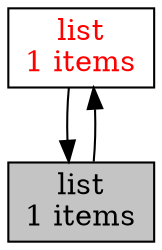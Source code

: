 digraph ObjectGraph {
  node[shape=box, style=filled, fillcolor=white];
  o139697007771448[fontcolor=red];
  o139697007771448[label="list\n1 items"];
  o139697007771448[fillcolor="0,0,1"];
  o139697007771448 -> o139697007769864;
  o139697007769864[label="list\n1 items"];
  o139697007769864[fillcolor="0,0,0.766667"];
  o139697007769864 -> o139697007771448;
}
